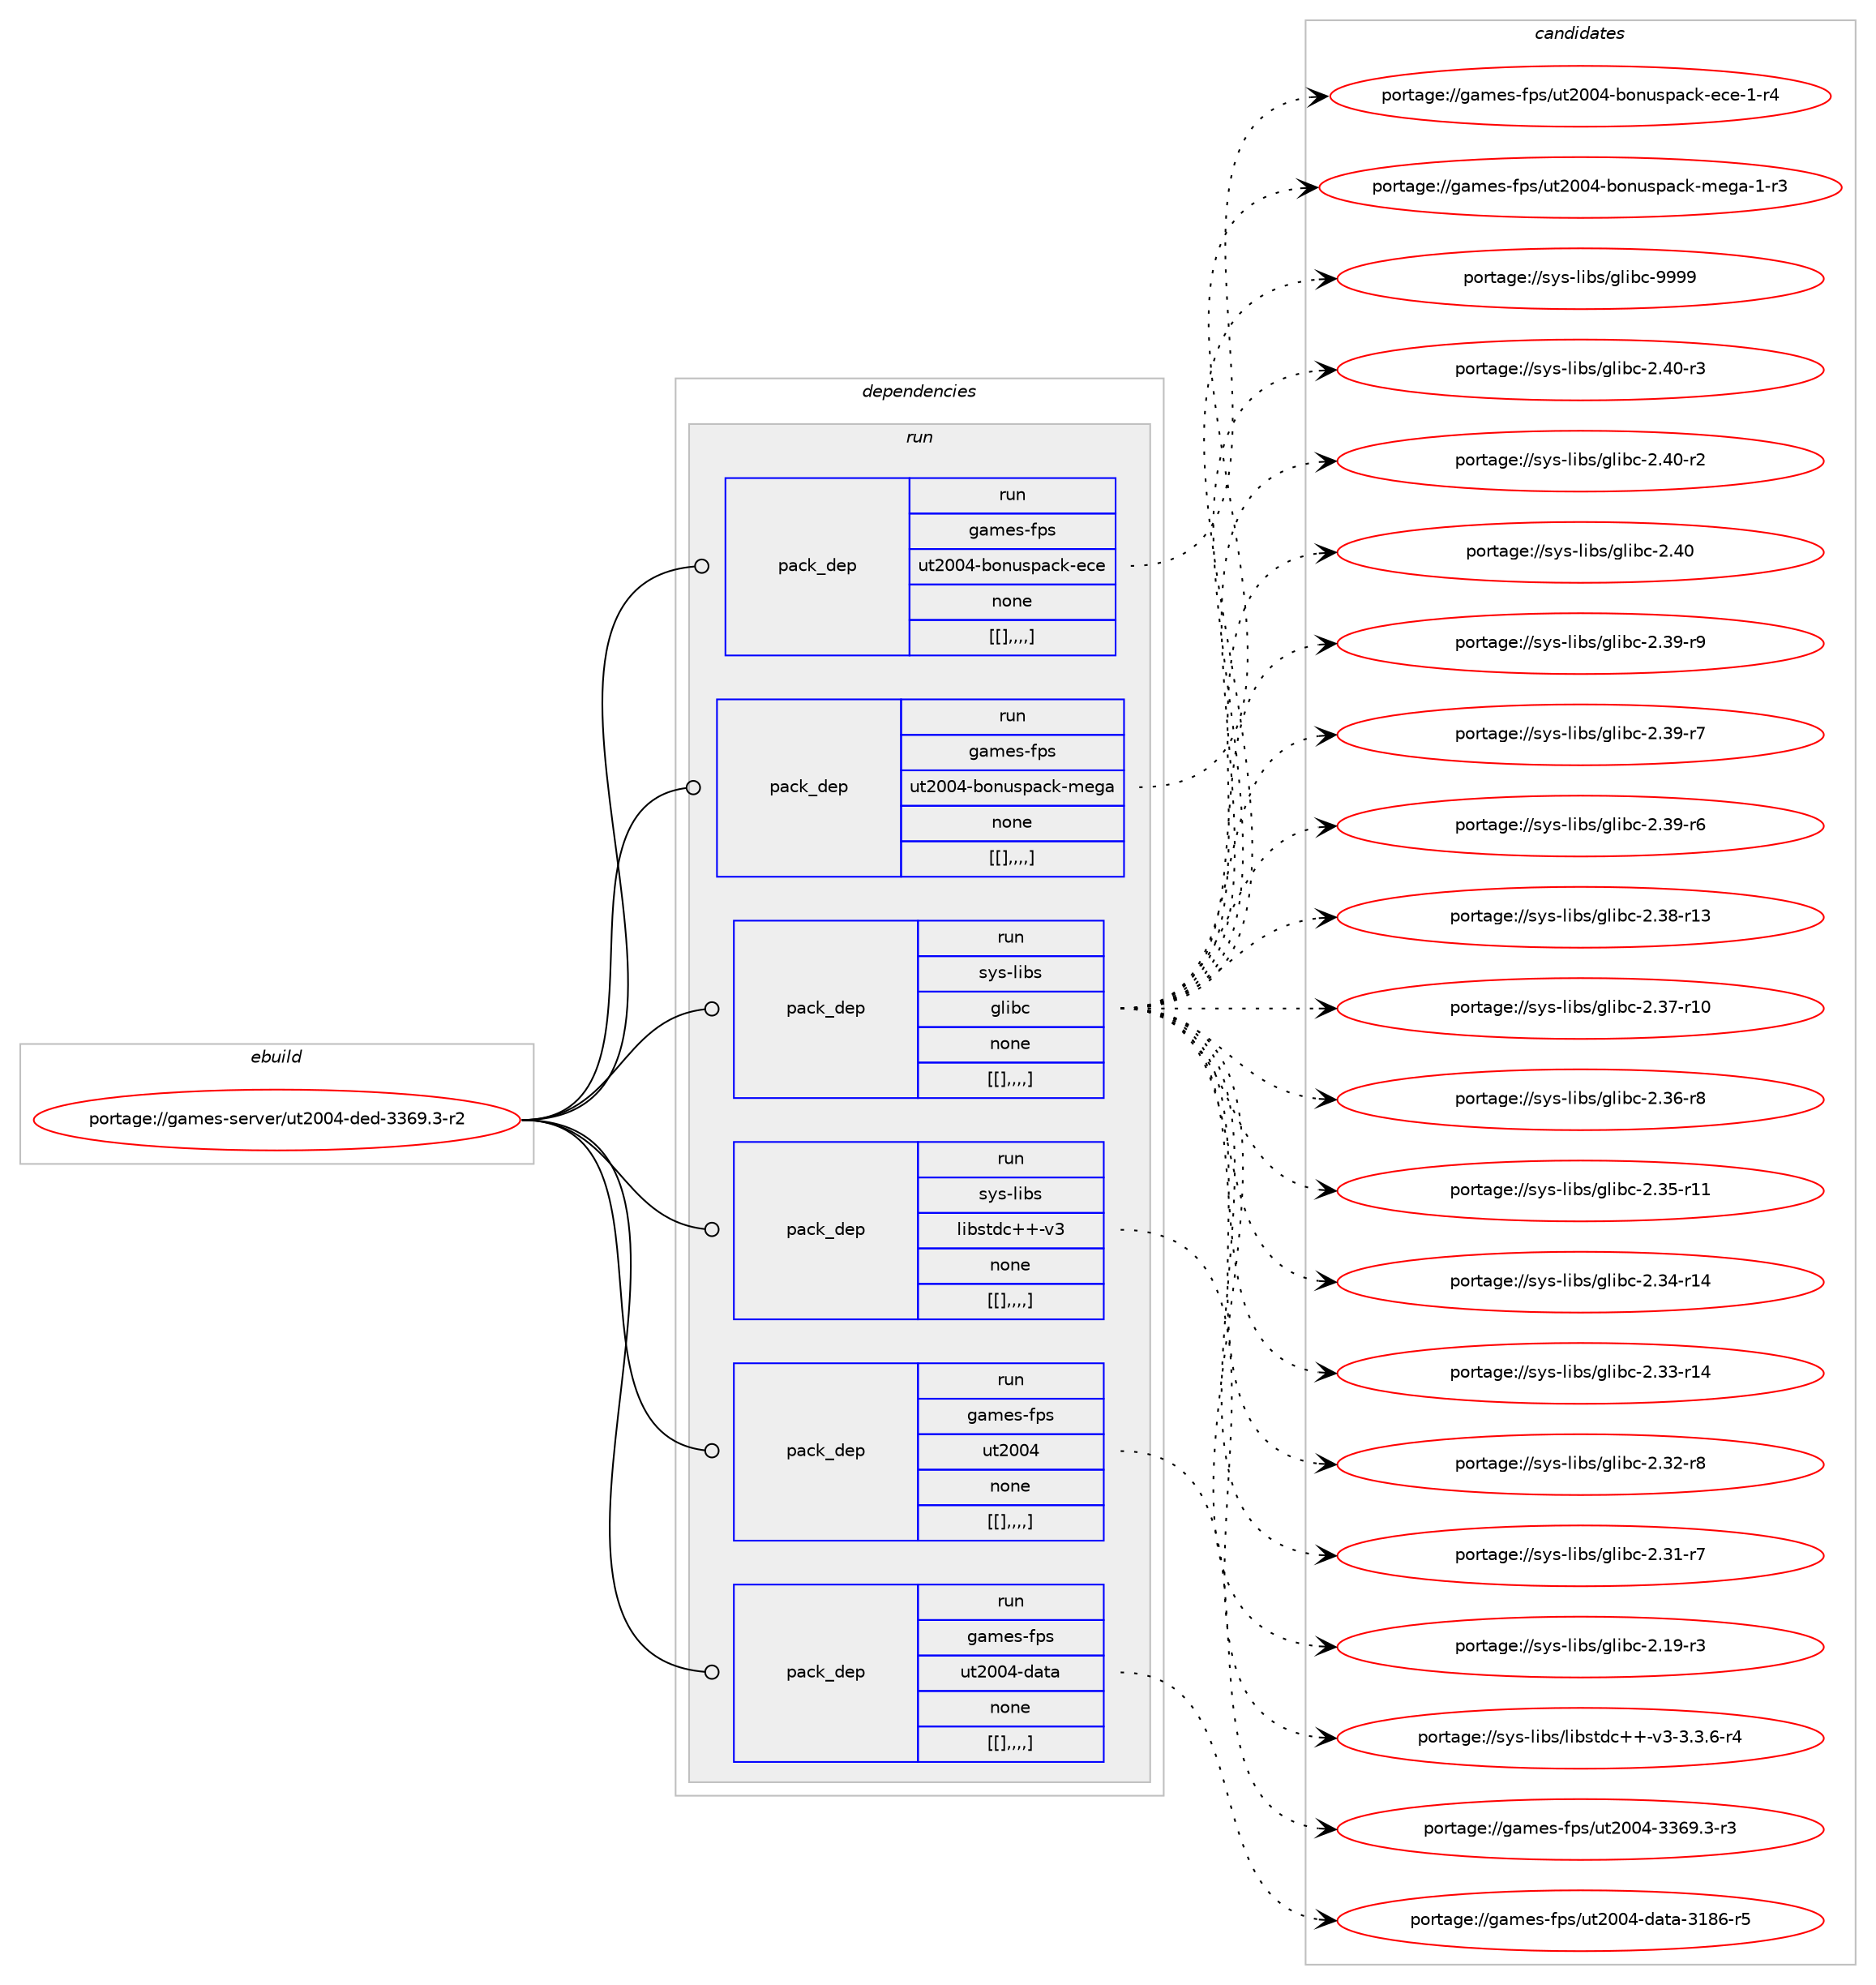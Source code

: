 digraph prolog {

# *************
# Graph options
# *************

newrank=true;
concentrate=true;
compound=true;
graph [rankdir=LR,fontname=Helvetica,fontsize=10,ranksep=1.5];#, ranksep=2.5, nodesep=0.2];
edge  [arrowhead=vee];
node  [fontname=Helvetica,fontsize=10];

# **********
# The ebuild
# **********

subgraph cluster_leftcol {
color=gray;
label=<<i>ebuild</i>>;
id [label="portage://games-server/ut2004-ded-3369.3-r2", color=red, width=4, href="../games-server/ut2004-ded-3369.3-r2.svg"];
}

# ****************
# The dependencies
# ****************

subgraph cluster_midcol {
color=gray;
label=<<i>dependencies</i>>;
subgraph cluster_compile {
fillcolor="#eeeeee";
style=filled;
label=<<i>compile</i>>;
}
subgraph cluster_compileandrun {
fillcolor="#eeeeee";
style=filled;
label=<<i>compile and run</i>>;
}
subgraph cluster_run {
fillcolor="#eeeeee";
style=filled;
label=<<i>run</i>>;
subgraph pack169233 {
dependency237160 [label=<<TABLE BORDER="0" CELLBORDER="1" CELLSPACING="0" CELLPADDING="4" WIDTH="220"><TR><TD ROWSPAN="6" CELLPADDING="30">pack_dep</TD></TR><TR><TD WIDTH="110">run</TD></TR><TR><TD>games-fps</TD></TR><TR><TD>ut2004-bonuspack-ece</TD></TR><TR><TD>none</TD></TR><TR><TD>[[],,,,]</TD></TR></TABLE>>, shape=none, color=blue];
}
id:e -> dependency237160:w [weight=20,style="solid",arrowhead="odot"];
subgraph pack169234 {
dependency237161 [label=<<TABLE BORDER="0" CELLBORDER="1" CELLSPACING="0" CELLPADDING="4" WIDTH="220"><TR><TD ROWSPAN="6" CELLPADDING="30">pack_dep</TD></TR><TR><TD WIDTH="110">run</TD></TR><TR><TD>games-fps</TD></TR><TR><TD>ut2004-bonuspack-mega</TD></TR><TR><TD>none</TD></TR><TR><TD>[[],,,,]</TD></TR></TABLE>>, shape=none, color=blue];
}
id:e -> dependency237161:w [weight=20,style="solid",arrowhead="odot"];
subgraph pack169235 {
dependency237162 [label=<<TABLE BORDER="0" CELLBORDER="1" CELLSPACING="0" CELLPADDING="4" WIDTH="220"><TR><TD ROWSPAN="6" CELLPADDING="30">pack_dep</TD></TR><TR><TD WIDTH="110">run</TD></TR><TR><TD>sys-libs</TD></TR><TR><TD>glibc</TD></TR><TR><TD>none</TD></TR><TR><TD>[[],,,,]</TD></TR></TABLE>>, shape=none, color=blue];
}
id:e -> dependency237162:w [weight=20,style="solid",arrowhead="odot"];
subgraph pack169236 {
dependency237163 [label=<<TABLE BORDER="0" CELLBORDER="1" CELLSPACING="0" CELLPADDING="4" WIDTH="220"><TR><TD ROWSPAN="6" CELLPADDING="30">pack_dep</TD></TR><TR><TD WIDTH="110">run</TD></TR><TR><TD>sys-libs</TD></TR><TR><TD>libstdc++-v3</TD></TR><TR><TD>none</TD></TR><TR><TD>[[],,,,]</TD></TR></TABLE>>, shape=none, color=blue];
}
id:e -> dependency237163:w [weight=20,style="solid",arrowhead="odot"];
subgraph pack169237 {
dependency237164 [label=<<TABLE BORDER="0" CELLBORDER="1" CELLSPACING="0" CELLPADDING="4" WIDTH="220"><TR><TD ROWSPAN="6" CELLPADDING="30">pack_dep</TD></TR><TR><TD WIDTH="110">run</TD></TR><TR><TD>games-fps</TD></TR><TR><TD>ut2004</TD></TR><TR><TD>none</TD></TR><TR><TD>[[],,,,]</TD></TR></TABLE>>, shape=none, color=blue];
}
id:e -> dependency237164:w [weight=20,style="solid",arrowhead="odot"];
subgraph pack169238 {
dependency237165 [label=<<TABLE BORDER="0" CELLBORDER="1" CELLSPACING="0" CELLPADDING="4" WIDTH="220"><TR><TD ROWSPAN="6" CELLPADDING="30">pack_dep</TD></TR><TR><TD WIDTH="110">run</TD></TR><TR><TD>games-fps</TD></TR><TR><TD>ut2004-data</TD></TR><TR><TD>none</TD></TR><TR><TD>[[],,,,]</TD></TR></TABLE>>, shape=none, color=blue];
}
id:e -> dependency237165:w [weight=20,style="solid",arrowhead="odot"];
}
}

# **************
# The candidates
# **************

subgraph cluster_choices {
rank=same;
color=gray;
label=<<i>candidates</i>>;

subgraph choice169233 {
color=black;
nodesep=1;
choice1039710910111545102112115471171165048485245981111101171151129799107451019910145494511452 [label="portage://games-fps/ut2004-bonuspack-ece-1-r4", color=red, width=4,href="../games-fps/ut2004-bonuspack-ece-1-r4.svg"];
dependency237160:e -> choice1039710910111545102112115471171165048485245981111101171151129799107451019910145494511452:w [style=dotted,weight="100"];
}
subgraph choice169234 {
color=black;
nodesep=1;
choice1039710910111545102112115471171165048485245981111101171151129799107451091011039745494511451 [label="portage://games-fps/ut2004-bonuspack-mega-1-r3", color=red, width=4,href="../games-fps/ut2004-bonuspack-mega-1-r3.svg"];
dependency237161:e -> choice1039710910111545102112115471171165048485245981111101171151129799107451091011039745494511451:w [style=dotted,weight="100"];
}
subgraph choice169235 {
color=black;
nodesep=1;
choice11512111545108105981154710310810598994557575757 [label="portage://sys-libs/glibc-9999", color=red, width=4,href="../sys-libs/glibc-9999.svg"];
choice115121115451081059811547103108105989945504652484511451 [label="portage://sys-libs/glibc-2.40-r3", color=red, width=4,href="../sys-libs/glibc-2.40-r3.svg"];
choice115121115451081059811547103108105989945504652484511450 [label="portage://sys-libs/glibc-2.40-r2", color=red, width=4,href="../sys-libs/glibc-2.40-r2.svg"];
choice11512111545108105981154710310810598994550465248 [label="portage://sys-libs/glibc-2.40", color=red, width=4,href="../sys-libs/glibc-2.40.svg"];
choice115121115451081059811547103108105989945504651574511457 [label="portage://sys-libs/glibc-2.39-r9", color=red, width=4,href="../sys-libs/glibc-2.39-r9.svg"];
choice115121115451081059811547103108105989945504651574511455 [label="portage://sys-libs/glibc-2.39-r7", color=red, width=4,href="../sys-libs/glibc-2.39-r7.svg"];
choice115121115451081059811547103108105989945504651574511454 [label="portage://sys-libs/glibc-2.39-r6", color=red, width=4,href="../sys-libs/glibc-2.39-r6.svg"];
choice11512111545108105981154710310810598994550465156451144951 [label="portage://sys-libs/glibc-2.38-r13", color=red, width=4,href="../sys-libs/glibc-2.38-r13.svg"];
choice11512111545108105981154710310810598994550465155451144948 [label="portage://sys-libs/glibc-2.37-r10", color=red, width=4,href="../sys-libs/glibc-2.37-r10.svg"];
choice115121115451081059811547103108105989945504651544511456 [label="portage://sys-libs/glibc-2.36-r8", color=red, width=4,href="../sys-libs/glibc-2.36-r8.svg"];
choice11512111545108105981154710310810598994550465153451144949 [label="portage://sys-libs/glibc-2.35-r11", color=red, width=4,href="../sys-libs/glibc-2.35-r11.svg"];
choice11512111545108105981154710310810598994550465152451144952 [label="portage://sys-libs/glibc-2.34-r14", color=red, width=4,href="../sys-libs/glibc-2.34-r14.svg"];
choice11512111545108105981154710310810598994550465151451144952 [label="portage://sys-libs/glibc-2.33-r14", color=red, width=4,href="../sys-libs/glibc-2.33-r14.svg"];
choice115121115451081059811547103108105989945504651504511456 [label="portage://sys-libs/glibc-2.32-r8", color=red, width=4,href="../sys-libs/glibc-2.32-r8.svg"];
choice115121115451081059811547103108105989945504651494511455 [label="portage://sys-libs/glibc-2.31-r7", color=red, width=4,href="../sys-libs/glibc-2.31-r7.svg"];
choice115121115451081059811547103108105989945504649574511451 [label="portage://sys-libs/glibc-2.19-r3", color=red, width=4,href="../sys-libs/glibc-2.19-r3.svg"];
dependency237162:e -> choice11512111545108105981154710310810598994557575757:w [style=dotted,weight="100"];
dependency237162:e -> choice115121115451081059811547103108105989945504652484511451:w [style=dotted,weight="100"];
dependency237162:e -> choice115121115451081059811547103108105989945504652484511450:w [style=dotted,weight="100"];
dependency237162:e -> choice11512111545108105981154710310810598994550465248:w [style=dotted,weight="100"];
dependency237162:e -> choice115121115451081059811547103108105989945504651574511457:w [style=dotted,weight="100"];
dependency237162:e -> choice115121115451081059811547103108105989945504651574511455:w [style=dotted,weight="100"];
dependency237162:e -> choice115121115451081059811547103108105989945504651574511454:w [style=dotted,weight="100"];
dependency237162:e -> choice11512111545108105981154710310810598994550465156451144951:w [style=dotted,weight="100"];
dependency237162:e -> choice11512111545108105981154710310810598994550465155451144948:w [style=dotted,weight="100"];
dependency237162:e -> choice115121115451081059811547103108105989945504651544511456:w [style=dotted,weight="100"];
dependency237162:e -> choice11512111545108105981154710310810598994550465153451144949:w [style=dotted,weight="100"];
dependency237162:e -> choice11512111545108105981154710310810598994550465152451144952:w [style=dotted,weight="100"];
dependency237162:e -> choice11512111545108105981154710310810598994550465151451144952:w [style=dotted,weight="100"];
dependency237162:e -> choice115121115451081059811547103108105989945504651504511456:w [style=dotted,weight="100"];
dependency237162:e -> choice115121115451081059811547103108105989945504651494511455:w [style=dotted,weight="100"];
dependency237162:e -> choice115121115451081059811547103108105989945504649574511451:w [style=dotted,weight="100"];
}
subgraph choice169236 {
color=black;
nodesep=1;
choice1151211154510810598115471081059811511610099434345118514551465146544511452 [label="portage://sys-libs/libstdc++-v3-3.3.6-r4", color=red, width=4,href="../sys-libs/libstdc++-v3-3.3.6-r4.svg"];
dependency237163:e -> choice1151211154510810598115471081059811511610099434345118514551465146544511452:w [style=dotted,weight="100"];
}
subgraph choice169237 {
color=black;
nodesep=1;
choice10397109101115451021121154711711650484852455151545746514511451 [label="portage://games-fps/ut2004-3369.3-r3", color=red, width=4,href="../games-fps/ut2004-3369.3-r3.svg"];
dependency237164:e -> choice10397109101115451021121154711711650484852455151545746514511451:w [style=dotted,weight="100"];
}
subgraph choice169238 {
color=black;
nodesep=1;
choice1039710910111545102112115471171165048485245100971169745514956544511453 [label="portage://games-fps/ut2004-data-3186-r5", color=red, width=4,href="../games-fps/ut2004-data-3186-r5.svg"];
dependency237165:e -> choice1039710910111545102112115471171165048485245100971169745514956544511453:w [style=dotted,weight="100"];
}
}

}
